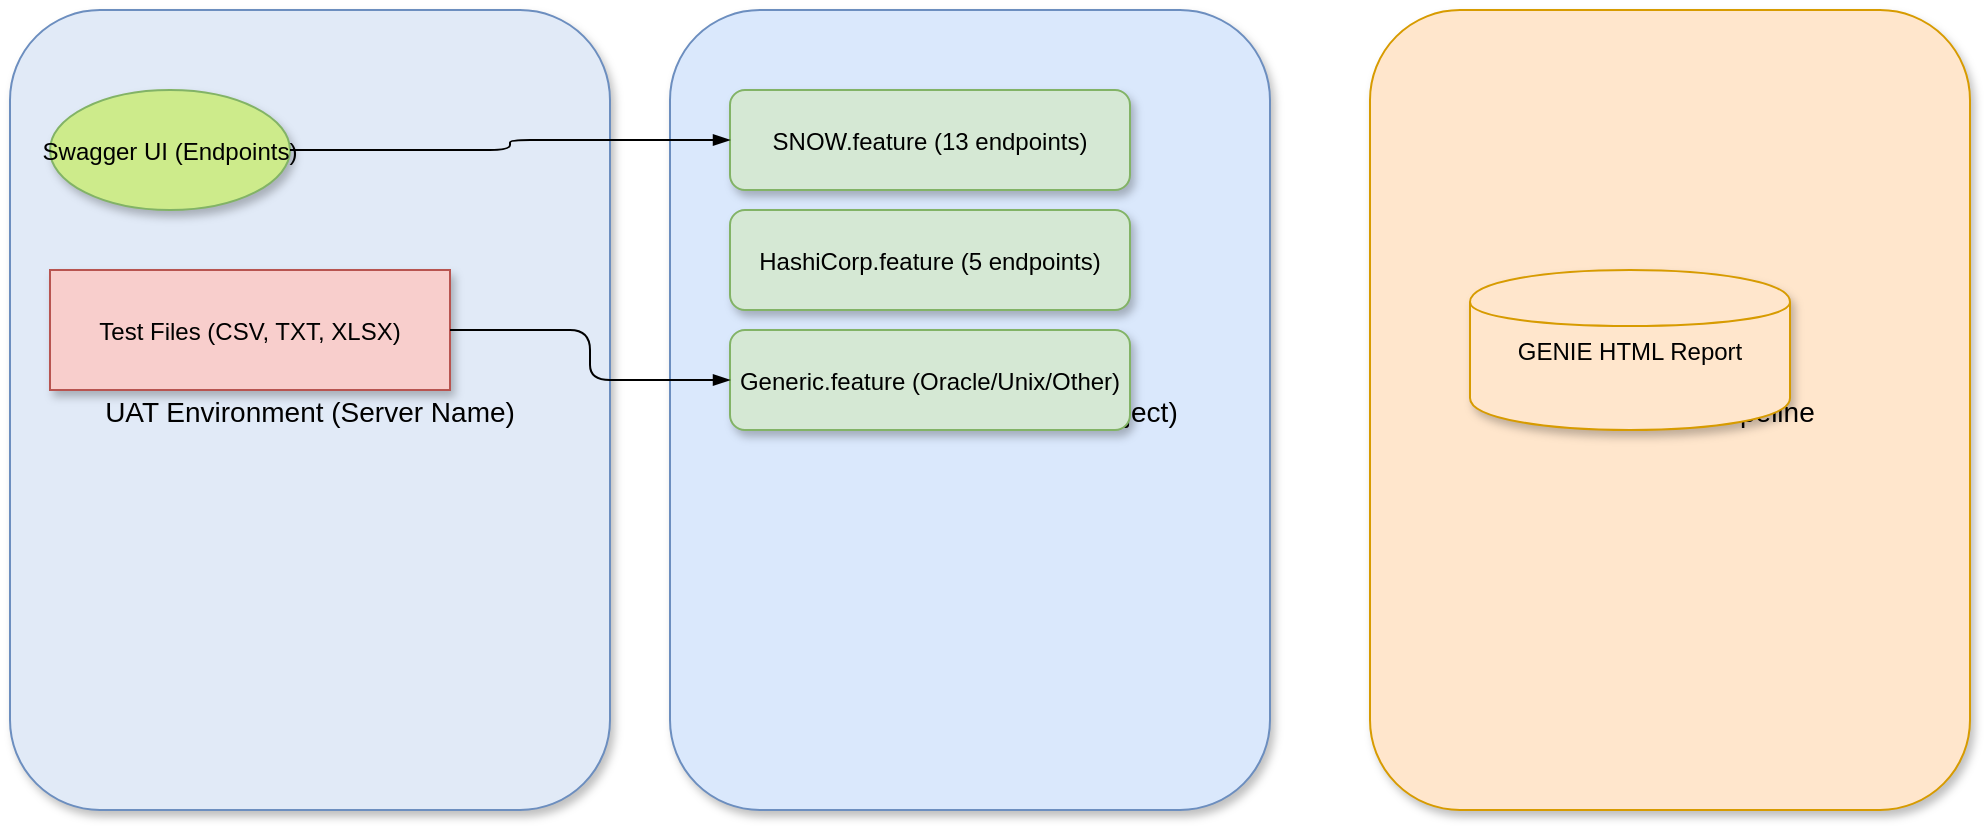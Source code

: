 <mxfile>
  <diagram name="Enhanced Data Flow V2" id="enhanced2">
    <mxGraphModel dx="1200" dy="1200" grid="1" gridSize="10" guides="1" tooltips="1" connect="1" arrows="1" fold="1" page="1" pageScale="1" pageWidth="827" pageHeight="1169" math="0" shadow="0">
      <root>
        <mxCell id="0" />
        <mxCell id="1" parent="0" />

        <!-- Group 1: UAT Environment -->
        <mxCell id="uat_group" value="UAT Environment (Server Name)" style="rounded=1;fillColor=#E1EAF7;strokeColor=#6C8EBF;shadow=1;fontSize=14;" vertex="1" parent="1">
          <mxGeometry x="20" y="20" width="300" height="400" as="geometry" />
        </mxCell>
        <mxCell id="swagger" value="Swagger UI (Endpoints)" style="shape=ellipse;fillColor=#CDEB8B;strokeColor=#82B366;shadow=1;" vertex="1" parent="1">
          <mxGeometry x="40" y="60" width="120" height="60" as="geometry" />
        </mxCell>
        <mxCell id="files" value="Test Files (CSV, TXT, XLSX)" style="shape=rectangle;fillColor=#F8CECC;strokeColor=#B85450;shadow=1;" vertex="1" parent="1">
          <mxGeometry x="40" y="150" width="200" height="60" as="geometry" />
        </mxCell>

        <!-- Group 2: GENIE Framework -->
        <mxCell id="genie_group" value="GENIE Framework (Java Project)" style="rounded=1;fillColor=#DAE8FC;strokeColor=#6C8EBF;shadow=1;fontSize=14;" vertex="1" parent="1">
          <mxGeometry x="350" y="20" width="300" height="400" as="geometry" />
        </mxCell>
        <mxCell id="feature_snow" value="SNOW.feature (13 endpoints)" style="rounded=1;fillColor=#D5E8D4;strokeColor=#82B366;shadow=1;" vertex="1" parent="1">
          <mxGeometry x="380" y="60" width="200" height="50" as="geometry" />
        </mxCell>
        <mxCell id="feature_vault" value="HashiCorp.feature (5 endpoints)" style="rounded=1;fillColor=#D5E8D4;strokeColor=#82B366;shadow=1;" vertex="1" parent="1">
          <mxGeometry x="380" y="120" width="200" height="50" as="geometry" />
        </mxCell>
        <mxCell id="feature_generic" value="Generic.feature (Oracle/Unix/Other)" style="rounded=1;fillColor=#D5E8D4;strokeColor=#82B366;shadow=1;" vertex="1" parent="1">
          <mxGeometry x="380" y="180" width="200" height="50" as="geometry" />
        </mxCell>

        <!-- Group 3: Azure DevOps -->
        <mxCell id="devops_group" value="Azure DevOps Pipeline" style="rounded=1;fillColor=#FFE6CC;strokeColor=#D79B00;shadow=1;fontSize=14;" vertex="1" parent="1">
          <mxGeometry x="700" y="20" width="300" height="400" as="geometry" />
        </mxCell>
        <mxCell id="report" value="GENIE HTML Report" style="shape=cylinder;fillColor=#FFE6CC;strokeColor=#D79B00;shadow=1;" vertex="1" parent="1">
          <mxGeometry x="750" y="150" width="160" height="80" as="geometry" />
        </mxCell>

        <!-- Arrows -->
        <mxCell id="arrow1" style="edgeStyle=elbowEdgeStyle;endArrow=blockThin;strokeColor=#000000;" edge="1" parent="1" source="swagger" target="feature_snow">
          <mxGeometry relative="1" as="geometry" />
        </mxCell>
        <mxCell id="arrow2" style="edgeStyle=elbowEdgeStyle;endArrow=blockThin;strokeColor=#000000;" edge="1" parent="1" source="files" target="feature_generic">
          <mxGeometry relative="1" as="geometry" />
        </mxCell>

      </root>
    </mxGraphModel>
  </diagram>
</mxfile>